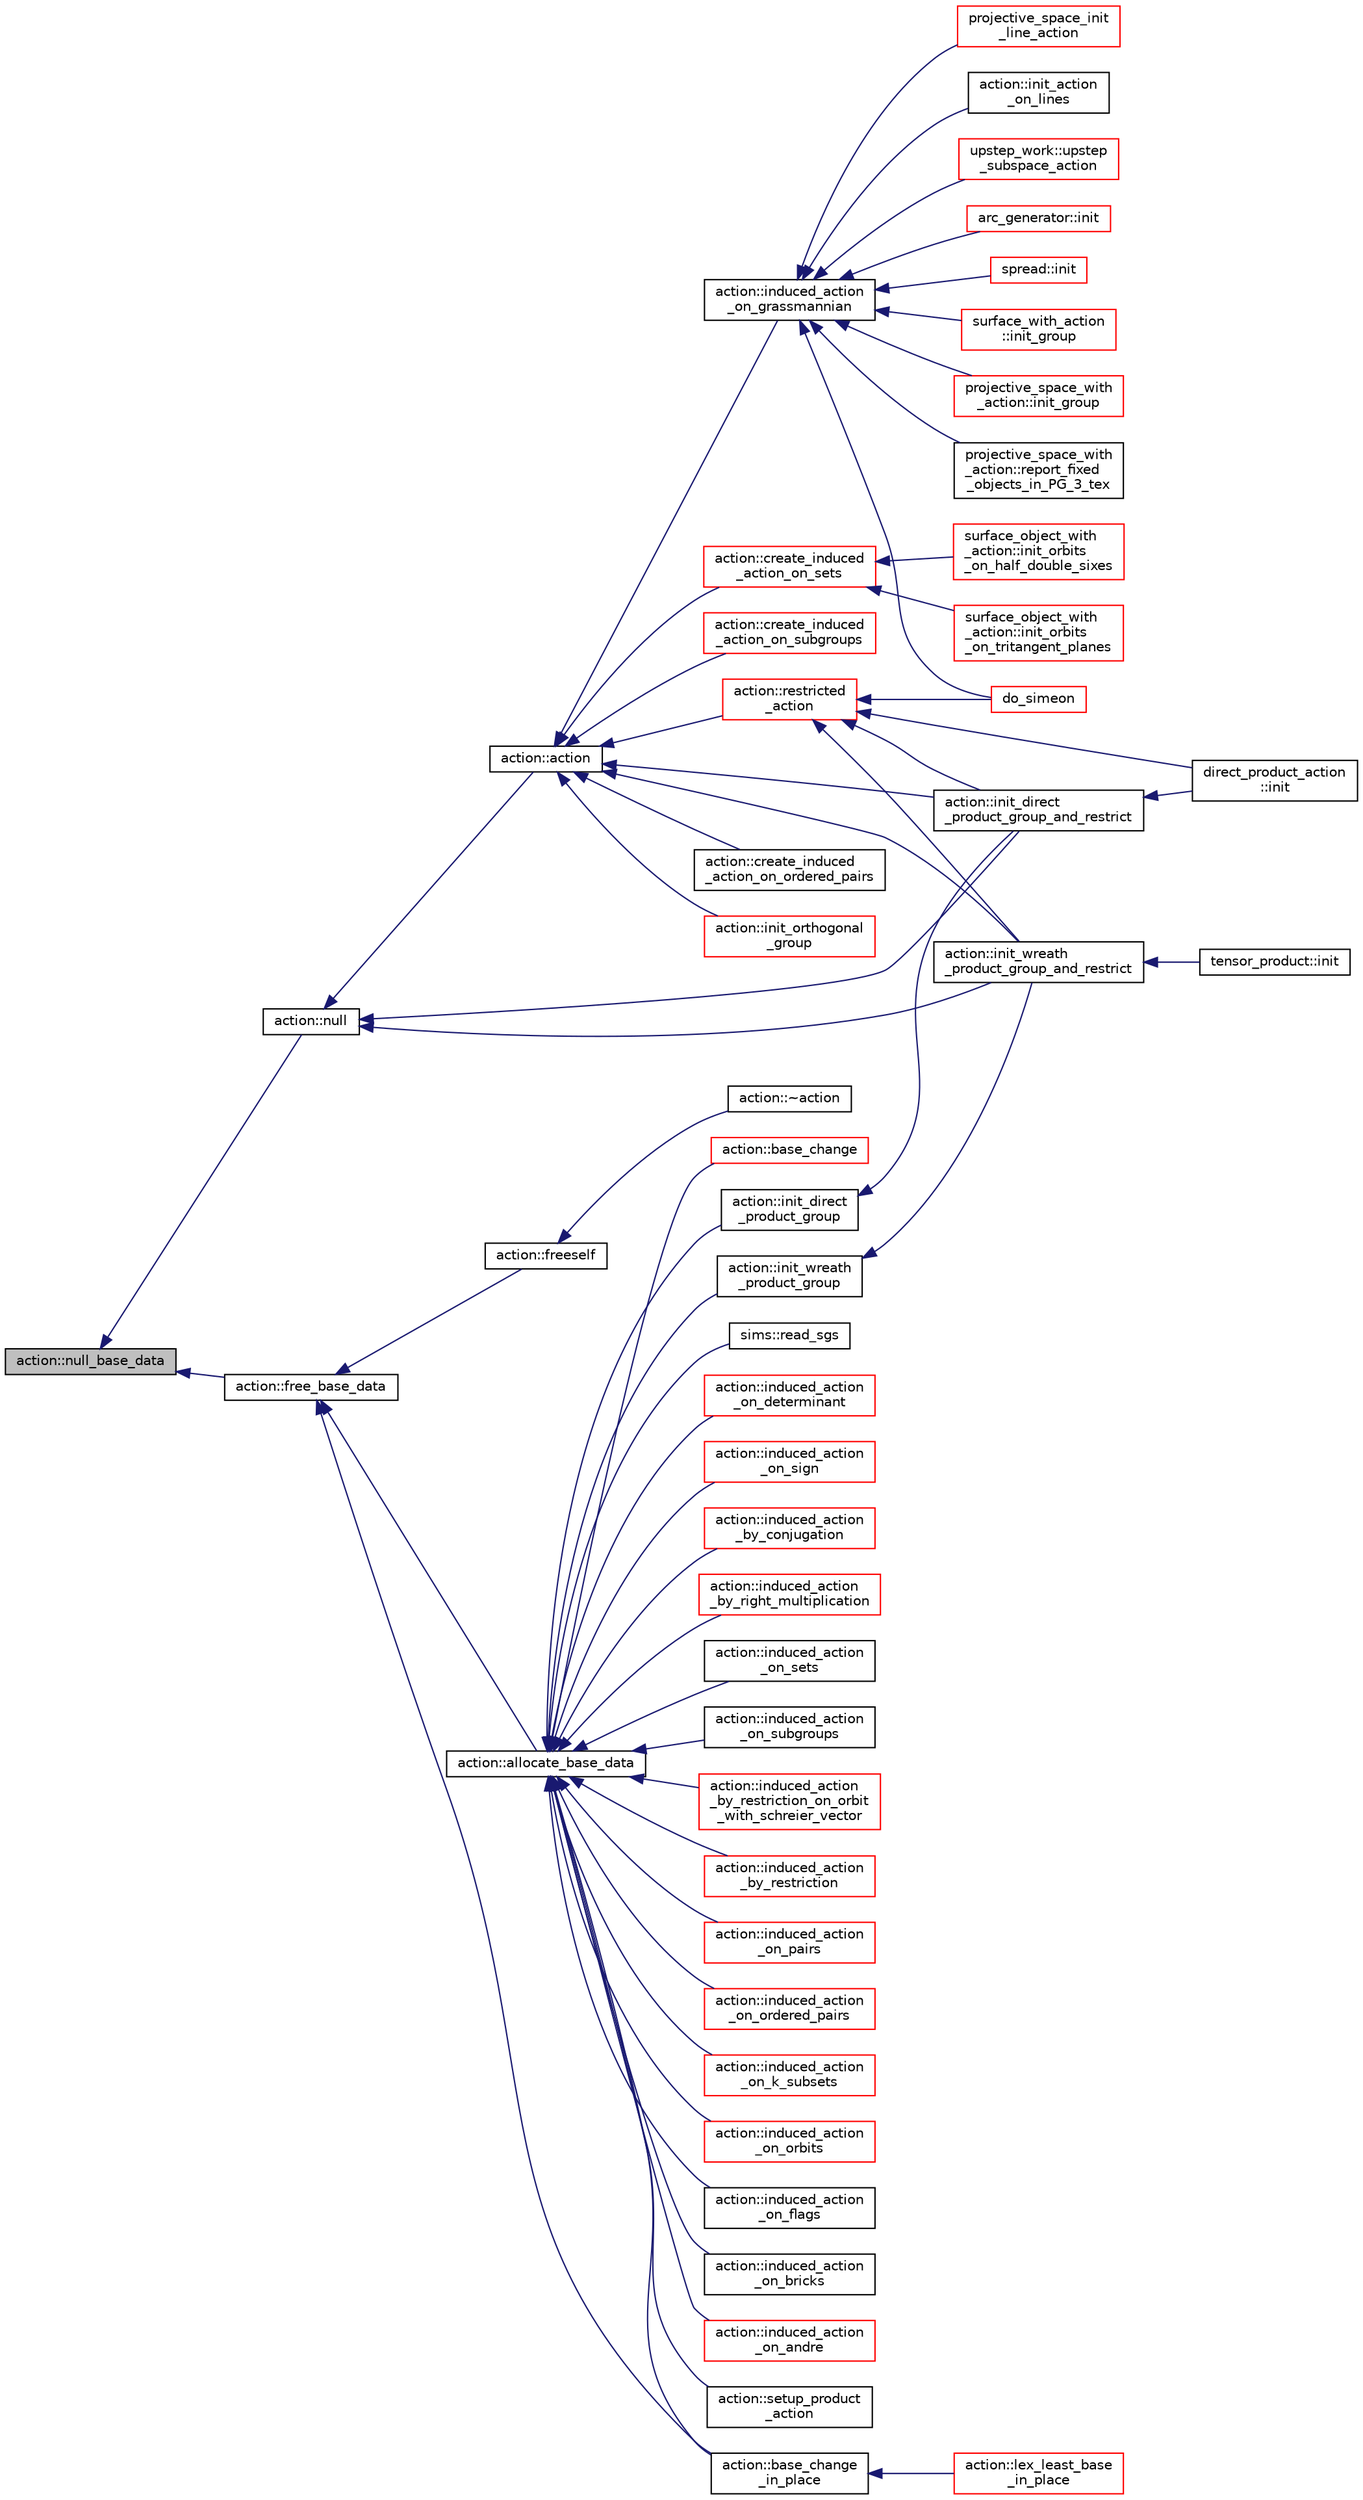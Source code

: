digraph "action::null_base_data"
{
  edge [fontname="Helvetica",fontsize="10",labelfontname="Helvetica",labelfontsize="10"];
  node [fontname="Helvetica",fontsize="10",shape=record];
  rankdir="LR";
  Node31800 [label="action::null_base_data",height=0.2,width=0.4,color="black", fillcolor="grey75", style="filled", fontcolor="black"];
  Node31800 -> Node31801 [dir="back",color="midnightblue",fontsize="10",style="solid",fontname="Helvetica"];
  Node31801 [label="action::null",height=0.2,width=0.4,color="black", fillcolor="white", style="filled",URL="$d2/d86/classaction.html#af05ce222a97a1eff5f692b9193dee125"];
  Node31801 -> Node31802 [dir="back",color="midnightblue",fontsize="10",style="solid",fontname="Helvetica"];
  Node31802 [label="action::action",height=0.2,width=0.4,color="black", fillcolor="white", style="filled",URL="$d2/d86/classaction.html#a108adb38ad362aeb55cf40b9de38bb16"];
  Node31802 -> Node31803 [dir="back",color="midnightblue",fontsize="10",style="solid",fontname="Helvetica"];
  Node31803 [label="action::induced_action\l_on_grassmannian",height=0.2,width=0.4,color="black", fillcolor="white", style="filled",URL="$d2/d86/classaction.html#a4dc271144a2899d2f94f88e52e4e538d"];
  Node31803 -> Node31804 [dir="back",color="midnightblue",fontsize="10",style="solid",fontname="Helvetica"];
  Node31804 [label="do_simeon",height=0.2,width=0.4,color="red", fillcolor="white", style="filled",URL="$d5/d13/simeon_8_c.html#a36cf3f9cb484fa44da7a7dfcbe9385d0"];
  Node31803 -> Node31806 [dir="back",color="midnightblue",fontsize="10",style="solid",fontname="Helvetica"];
  Node31806 [label="projective_space_with\l_action::init_group",height=0.2,width=0.4,color="red", fillcolor="white", style="filled",URL="$d5/d37/classprojective__space__with__action.html#a1f23de4057fa97f038b1ec977c9d42c4"];
  Node31803 -> Node31809 [dir="back",color="midnightblue",fontsize="10",style="solid",fontname="Helvetica"];
  Node31809 [label="projective_space_with\l_action::report_fixed\l_objects_in_PG_3_tex",height=0.2,width=0.4,color="black", fillcolor="white", style="filled",URL="$d5/d37/classprojective__space__with__action.html#a0210dc9b61e8f1df5f4198806f2fee2e"];
  Node31803 -> Node31810 [dir="back",color="midnightblue",fontsize="10",style="solid",fontname="Helvetica"];
  Node31810 [label="projective_space_init\l_line_action",height=0.2,width=0.4,color="red", fillcolor="white", style="filled",URL="$dc/dd4/group__actions_8h.html#abcb64d4224e95ccdc2460145af908a74"];
  Node31803 -> Node31814 [dir="back",color="midnightblue",fontsize="10",style="solid",fontname="Helvetica"];
  Node31814 [label="action::init_action\l_on_lines",height=0.2,width=0.4,color="black", fillcolor="white", style="filled",URL="$d2/d86/classaction.html#a1cc425535be113a6f8a87c51a708d0d5"];
  Node31803 -> Node31815 [dir="back",color="midnightblue",fontsize="10",style="solid",fontname="Helvetica"];
  Node31815 [label="upstep_work::upstep\l_subspace_action",height=0.2,width=0.4,color="red", fillcolor="white", style="filled",URL="$d2/dd6/classupstep__work.html#afd45c862c93f460a2e523f074d024529"];
  Node31803 -> Node31886 [dir="back",color="midnightblue",fontsize="10",style="solid",fontname="Helvetica"];
  Node31886 [label="arc_generator::init",height=0.2,width=0.4,color="red", fillcolor="white", style="filled",URL="$d4/d21/classarc__generator.html#ae614e18e9c641d67069fa27d48245cde"];
  Node31803 -> Node31887 [dir="back",color="midnightblue",fontsize="10",style="solid",fontname="Helvetica"];
  Node31887 [label="spread::init",height=0.2,width=0.4,color="red", fillcolor="white", style="filled",URL="$da/dc1/classspread.html#aa2493aebcdd72c4472213711dfcc2ab6"];
  Node31803 -> Node31888 [dir="back",color="midnightblue",fontsize="10",style="solid",fontname="Helvetica"];
  Node31888 [label="surface_with_action\l::init_group",height=0.2,width=0.4,color="red", fillcolor="white", style="filled",URL="$d8/df9/classsurface__with__action.html#a8fc5e9fd211eaca0a5e4a922aa515d8b"];
  Node31802 -> Node31891 [dir="back",color="midnightblue",fontsize="10",style="solid",fontname="Helvetica"];
  Node31891 [label="action::create_induced\l_action_on_sets",height=0.2,width=0.4,color="red", fillcolor="white", style="filled",URL="$d2/d86/classaction.html#ac463caa613a28f37e7c3ea63b2d5b0ed"];
  Node31891 -> Node31892 [dir="back",color="midnightblue",fontsize="10",style="solid",fontname="Helvetica"];
  Node31892 [label="surface_object_with\l_action::init_orbits\l_on_half_double_sixes",height=0.2,width=0.4,color="red", fillcolor="white", style="filled",URL="$db/d28/classsurface__object__with__action.html#ad3e74077b84f714c72a246ed751b47c5"];
  Node31891 -> Node31900 [dir="back",color="midnightblue",fontsize="10",style="solid",fontname="Helvetica"];
  Node31900 [label="surface_object_with\l_action::init_orbits\l_on_tritangent_planes",height=0.2,width=0.4,color="red", fillcolor="white", style="filled",URL="$db/d28/classsurface__object__with__action.html#abbe5e8be1fa58b2f180ce99bb6a549d2"];
  Node31802 -> Node31902 [dir="back",color="midnightblue",fontsize="10",style="solid",fontname="Helvetica"];
  Node31902 [label="action::create_induced\l_action_on_subgroups",height=0.2,width=0.4,color="red", fillcolor="white", style="filled",URL="$d2/d86/classaction.html#aa3f0c4992762ff3fda44ba5fdff3e8dd"];
  Node31802 -> Node31903 [dir="back",color="midnightblue",fontsize="10",style="solid",fontname="Helvetica"];
  Node31903 [label="action::restricted\l_action",height=0.2,width=0.4,color="red", fillcolor="white", style="filled",URL="$d2/d86/classaction.html#aa48c1a9e221977b149eb0d8826705b62"];
  Node31903 -> Node31907 [dir="back",color="midnightblue",fontsize="10",style="solid",fontname="Helvetica"];
  Node31907 [label="direct_product_action\l::init",height=0.2,width=0.4,color="black", fillcolor="white", style="filled",URL="$d3/d78/classdirect__product__action.html#aad40060e5821c011cccaa65a5c4df64f"];
  Node31903 -> Node31804 [dir="back",color="midnightblue",fontsize="10",style="solid",fontname="Helvetica"];
  Node31903 -> Node31911 [dir="back",color="midnightblue",fontsize="10",style="solid",fontname="Helvetica"];
  Node31911 [label="action::init_direct\l_product_group_and_restrict",height=0.2,width=0.4,color="black", fillcolor="white", style="filled",URL="$d2/d86/classaction.html#a60a5555ea83770fd9994274efc9c328e"];
  Node31911 -> Node31907 [dir="back",color="midnightblue",fontsize="10",style="solid",fontname="Helvetica"];
  Node31903 -> Node31912 [dir="back",color="midnightblue",fontsize="10",style="solid",fontname="Helvetica"];
  Node31912 [label="action::init_wreath\l_product_group_and_restrict",height=0.2,width=0.4,color="black", fillcolor="white", style="filled",URL="$d2/d86/classaction.html#a5ea78557093c987967e7b8162fabbf72"];
  Node31912 -> Node31913 [dir="back",color="midnightblue",fontsize="10",style="solid",fontname="Helvetica"];
  Node31913 [label="tensor_product::init",height=0.2,width=0.4,color="black", fillcolor="white", style="filled",URL="$dd/d3e/classtensor__product.html#a2a8ac905e80dd9bb7339c9506c3521d3"];
  Node31802 -> Node31919 [dir="back",color="midnightblue",fontsize="10",style="solid",fontname="Helvetica"];
  Node31919 [label="action::create_induced\l_action_on_ordered_pairs",height=0.2,width=0.4,color="black", fillcolor="white", style="filled",URL="$d2/d86/classaction.html#a5a91ade5716041ab3d4255459a4ec256"];
  Node31802 -> Node31911 [dir="back",color="midnightblue",fontsize="10",style="solid",fontname="Helvetica"];
  Node31802 -> Node31912 [dir="back",color="midnightblue",fontsize="10",style="solid",fontname="Helvetica"];
  Node31802 -> Node31920 [dir="back",color="midnightblue",fontsize="10",style="solid",fontname="Helvetica"];
  Node31920 [label="action::init_orthogonal\l_group",height=0.2,width=0.4,color="red", fillcolor="white", style="filled",URL="$d2/d86/classaction.html#a2cfe124956ed67d8b7a927bb44847cc2"];
  Node31801 -> Node31911 [dir="back",color="midnightblue",fontsize="10",style="solid",fontname="Helvetica"];
  Node31801 -> Node31912 [dir="back",color="midnightblue",fontsize="10",style="solid",fontname="Helvetica"];
  Node31800 -> Node31928 [dir="back",color="midnightblue",fontsize="10",style="solid",fontname="Helvetica"];
  Node31928 [label="action::free_base_data",height=0.2,width=0.4,color="black", fillcolor="white", style="filled",URL="$d2/d86/classaction.html#a27aa9e5940cc8e08da6727927d0798a8"];
  Node31928 -> Node31929 [dir="back",color="midnightblue",fontsize="10",style="solid",fontname="Helvetica"];
  Node31929 [label="action::freeself",height=0.2,width=0.4,color="black", fillcolor="white", style="filled",URL="$d2/d86/classaction.html#aadb16f58fb831310eea91fa6c9611062"];
  Node31929 -> Node31930 [dir="back",color="midnightblue",fontsize="10",style="solid",fontname="Helvetica"];
  Node31930 [label="action::~action",height=0.2,width=0.4,color="black", fillcolor="white", style="filled",URL="$d2/d86/classaction.html#ab6f76ca0e49cfd012d51036f32e86116"];
  Node31928 -> Node31931 [dir="back",color="midnightblue",fontsize="10",style="solid",fontname="Helvetica"];
  Node31931 [label="action::allocate_base_data",height=0.2,width=0.4,color="black", fillcolor="white", style="filled",URL="$d2/d86/classaction.html#a345fa8dfbb60c8a100ab4dd80a966b1b"];
  Node31931 -> Node31932 [dir="back",color="midnightblue",fontsize="10",style="solid",fontname="Helvetica"];
  Node31932 [label="action::induced_action\l_on_determinant",height=0.2,width=0.4,color="red", fillcolor="white", style="filled",URL="$d2/d86/classaction.html#aa6b9d3c2ded2cae185ee31f2200ad0b5"];
  Node31931 -> Node31939 [dir="back",color="midnightblue",fontsize="10",style="solid",fontname="Helvetica"];
  Node31939 [label="action::induced_action\l_on_sign",height=0.2,width=0.4,color="red", fillcolor="white", style="filled",URL="$d2/d86/classaction.html#ab17b07971b94eae7c5efa21b33f643f1"];
  Node31931 -> Node31941 [dir="back",color="midnightblue",fontsize="10",style="solid",fontname="Helvetica"];
  Node31941 [label="action::induced_action\l_by_conjugation",height=0.2,width=0.4,color="red", fillcolor="white", style="filled",URL="$d2/d86/classaction.html#a45fb7703c6acac791acdcde339d21cc2"];
  Node31931 -> Node31949 [dir="back",color="midnightblue",fontsize="10",style="solid",fontname="Helvetica"];
  Node31949 [label="action::induced_action\l_by_right_multiplication",height=0.2,width=0.4,color="red", fillcolor="white", style="filled",URL="$d2/d86/classaction.html#aafa2818d9d98046507e2754938be0c04"];
  Node31931 -> Node31952 [dir="back",color="midnightblue",fontsize="10",style="solid",fontname="Helvetica"];
  Node31952 [label="action::induced_action\l_on_sets",height=0.2,width=0.4,color="black", fillcolor="white", style="filled",URL="$d2/d86/classaction.html#a09639acee6b88644c103b17050cc32f1"];
  Node31931 -> Node31953 [dir="back",color="midnightblue",fontsize="10",style="solid",fontname="Helvetica"];
  Node31953 [label="action::induced_action\l_on_subgroups",height=0.2,width=0.4,color="black", fillcolor="white", style="filled",URL="$d2/d86/classaction.html#ad0de7ea45a2a73c1b8e0f52ee3ce4610"];
  Node31931 -> Node31954 [dir="back",color="midnightblue",fontsize="10",style="solid",fontname="Helvetica"];
  Node31954 [label="action::induced_action\l_by_restriction_on_orbit\l_with_schreier_vector",height=0.2,width=0.4,color="red", fillcolor="white", style="filled",URL="$d2/d86/classaction.html#ad3ddab72625d9bebe7ac8eaef488cf4c"];
  Node31931 -> Node31957 [dir="back",color="midnightblue",fontsize="10",style="solid",fontname="Helvetica"];
  Node31957 [label="action::induced_action\l_by_restriction",height=0.2,width=0.4,color="red", fillcolor="white", style="filled",URL="$d2/d86/classaction.html#a37c21f74a97c921d882a308370c06357"];
  Node31931 -> Node31997 [dir="back",color="midnightblue",fontsize="10",style="solid",fontname="Helvetica"];
  Node31997 [label="action::induced_action\l_on_pairs",height=0.2,width=0.4,color="red", fillcolor="white", style="filled",URL="$d2/d86/classaction.html#a4b01c7b3cc749218e9dbd84b9fed90b3"];
  Node31931 -> Node31999 [dir="back",color="midnightblue",fontsize="10",style="solid",fontname="Helvetica"];
  Node31999 [label="action::induced_action\l_on_ordered_pairs",height=0.2,width=0.4,color="red", fillcolor="white", style="filled",URL="$d2/d86/classaction.html#ad290e0cc115881e0b9ddab7f7071975e"];
  Node31931 -> Node32000 [dir="back",color="midnightblue",fontsize="10",style="solid",fontname="Helvetica"];
  Node32000 [label="action::induced_action\l_on_k_subsets",height=0.2,width=0.4,color="red", fillcolor="white", style="filled",URL="$d2/d86/classaction.html#a2eb6058853cffc4c099099e07ecbe612"];
  Node31931 -> Node32002 [dir="back",color="midnightblue",fontsize="10",style="solid",fontname="Helvetica"];
  Node32002 [label="action::induced_action\l_on_orbits",height=0.2,width=0.4,color="red", fillcolor="white", style="filled",URL="$d2/d86/classaction.html#a875913e4919877fe3dcae039ce44d7d8"];
  Node31931 -> Node32003 [dir="back",color="midnightblue",fontsize="10",style="solid",fontname="Helvetica"];
  Node32003 [label="action::induced_action\l_on_flags",height=0.2,width=0.4,color="black", fillcolor="white", style="filled",URL="$d2/d86/classaction.html#afb1ac2fda2a79462e38c133330982341"];
  Node31931 -> Node32004 [dir="back",color="midnightblue",fontsize="10",style="solid",fontname="Helvetica"];
  Node32004 [label="action::induced_action\l_on_bricks",height=0.2,width=0.4,color="black", fillcolor="white", style="filled",URL="$d2/d86/classaction.html#a71c71472fda2eefb125cd852d5feb306"];
  Node31931 -> Node32005 [dir="back",color="midnightblue",fontsize="10",style="solid",fontname="Helvetica"];
  Node32005 [label="action::induced_action\l_on_andre",height=0.2,width=0.4,color="red", fillcolor="white", style="filled",URL="$d2/d86/classaction.html#a917efe5d7ae49b86dbf397540939fea4"];
  Node31931 -> Node32007 [dir="back",color="midnightblue",fontsize="10",style="solid",fontname="Helvetica"];
  Node32007 [label="action::setup_product\l_action",height=0.2,width=0.4,color="black", fillcolor="white", style="filled",URL="$d2/d86/classaction.html#a35c717fb546189c007a89bb7b133e2f6"];
  Node31931 -> Node32008 [dir="back",color="midnightblue",fontsize="10",style="solid",fontname="Helvetica"];
  Node32008 [label="action::base_change\l_in_place",height=0.2,width=0.4,color="black", fillcolor="white", style="filled",URL="$d2/d86/classaction.html#a035960aa89ff1aec59f868c15fc63d50"];
  Node32008 -> Node32009 [dir="back",color="midnightblue",fontsize="10",style="solid",fontname="Helvetica"];
  Node32009 [label="action::lex_least_base\l_in_place",height=0.2,width=0.4,color="red", fillcolor="white", style="filled",URL="$d2/d86/classaction.html#a24c460a91daf89ab1994a4160623ccb4"];
  Node31931 -> Node32010 [dir="back",color="midnightblue",fontsize="10",style="solid",fontname="Helvetica"];
  Node32010 [label="action::base_change",height=0.2,width=0.4,color="red", fillcolor="white", style="filled",URL="$d2/d86/classaction.html#a1cab1a81da804692affaf9b7060c90f6"];
  Node31931 -> Node32038 [dir="back",color="midnightblue",fontsize="10",style="solid",fontname="Helvetica"];
  Node32038 [label="action::init_direct\l_product_group",height=0.2,width=0.4,color="black", fillcolor="white", style="filled",URL="$d2/d86/classaction.html#ae28dd34a1b9706531f7b25af17b4809e"];
  Node32038 -> Node31911 [dir="back",color="midnightblue",fontsize="10",style="solid",fontname="Helvetica"];
  Node31931 -> Node32039 [dir="back",color="midnightblue",fontsize="10",style="solid",fontname="Helvetica"];
  Node32039 [label="action::init_wreath\l_product_group",height=0.2,width=0.4,color="black", fillcolor="white", style="filled",URL="$d2/d86/classaction.html#a29d8425b266eff98677406f084ee3f86"];
  Node32039 -> Node31912 [dir="back",color="midnightblue",fontsize="10",style="solid",fontname="Helvetica"];
  Node31931 -> Node32040 [dir="back",color="midnightblue",fontsize="10",style="solid",fontname="Helvetica"];
  Node32040 [label="sims::read_sgs",height=0.2,width=0.4,color="black", fillcolor="white", style="filled",URL="$d9/df3/classsims.html#acc819864b418090e81b8a060cdc384df"];
  Node31928 -> Node32008 [dir="back",color="midnightblue",fontsize="10",style="solid",fontname="Helvetica"];
}
